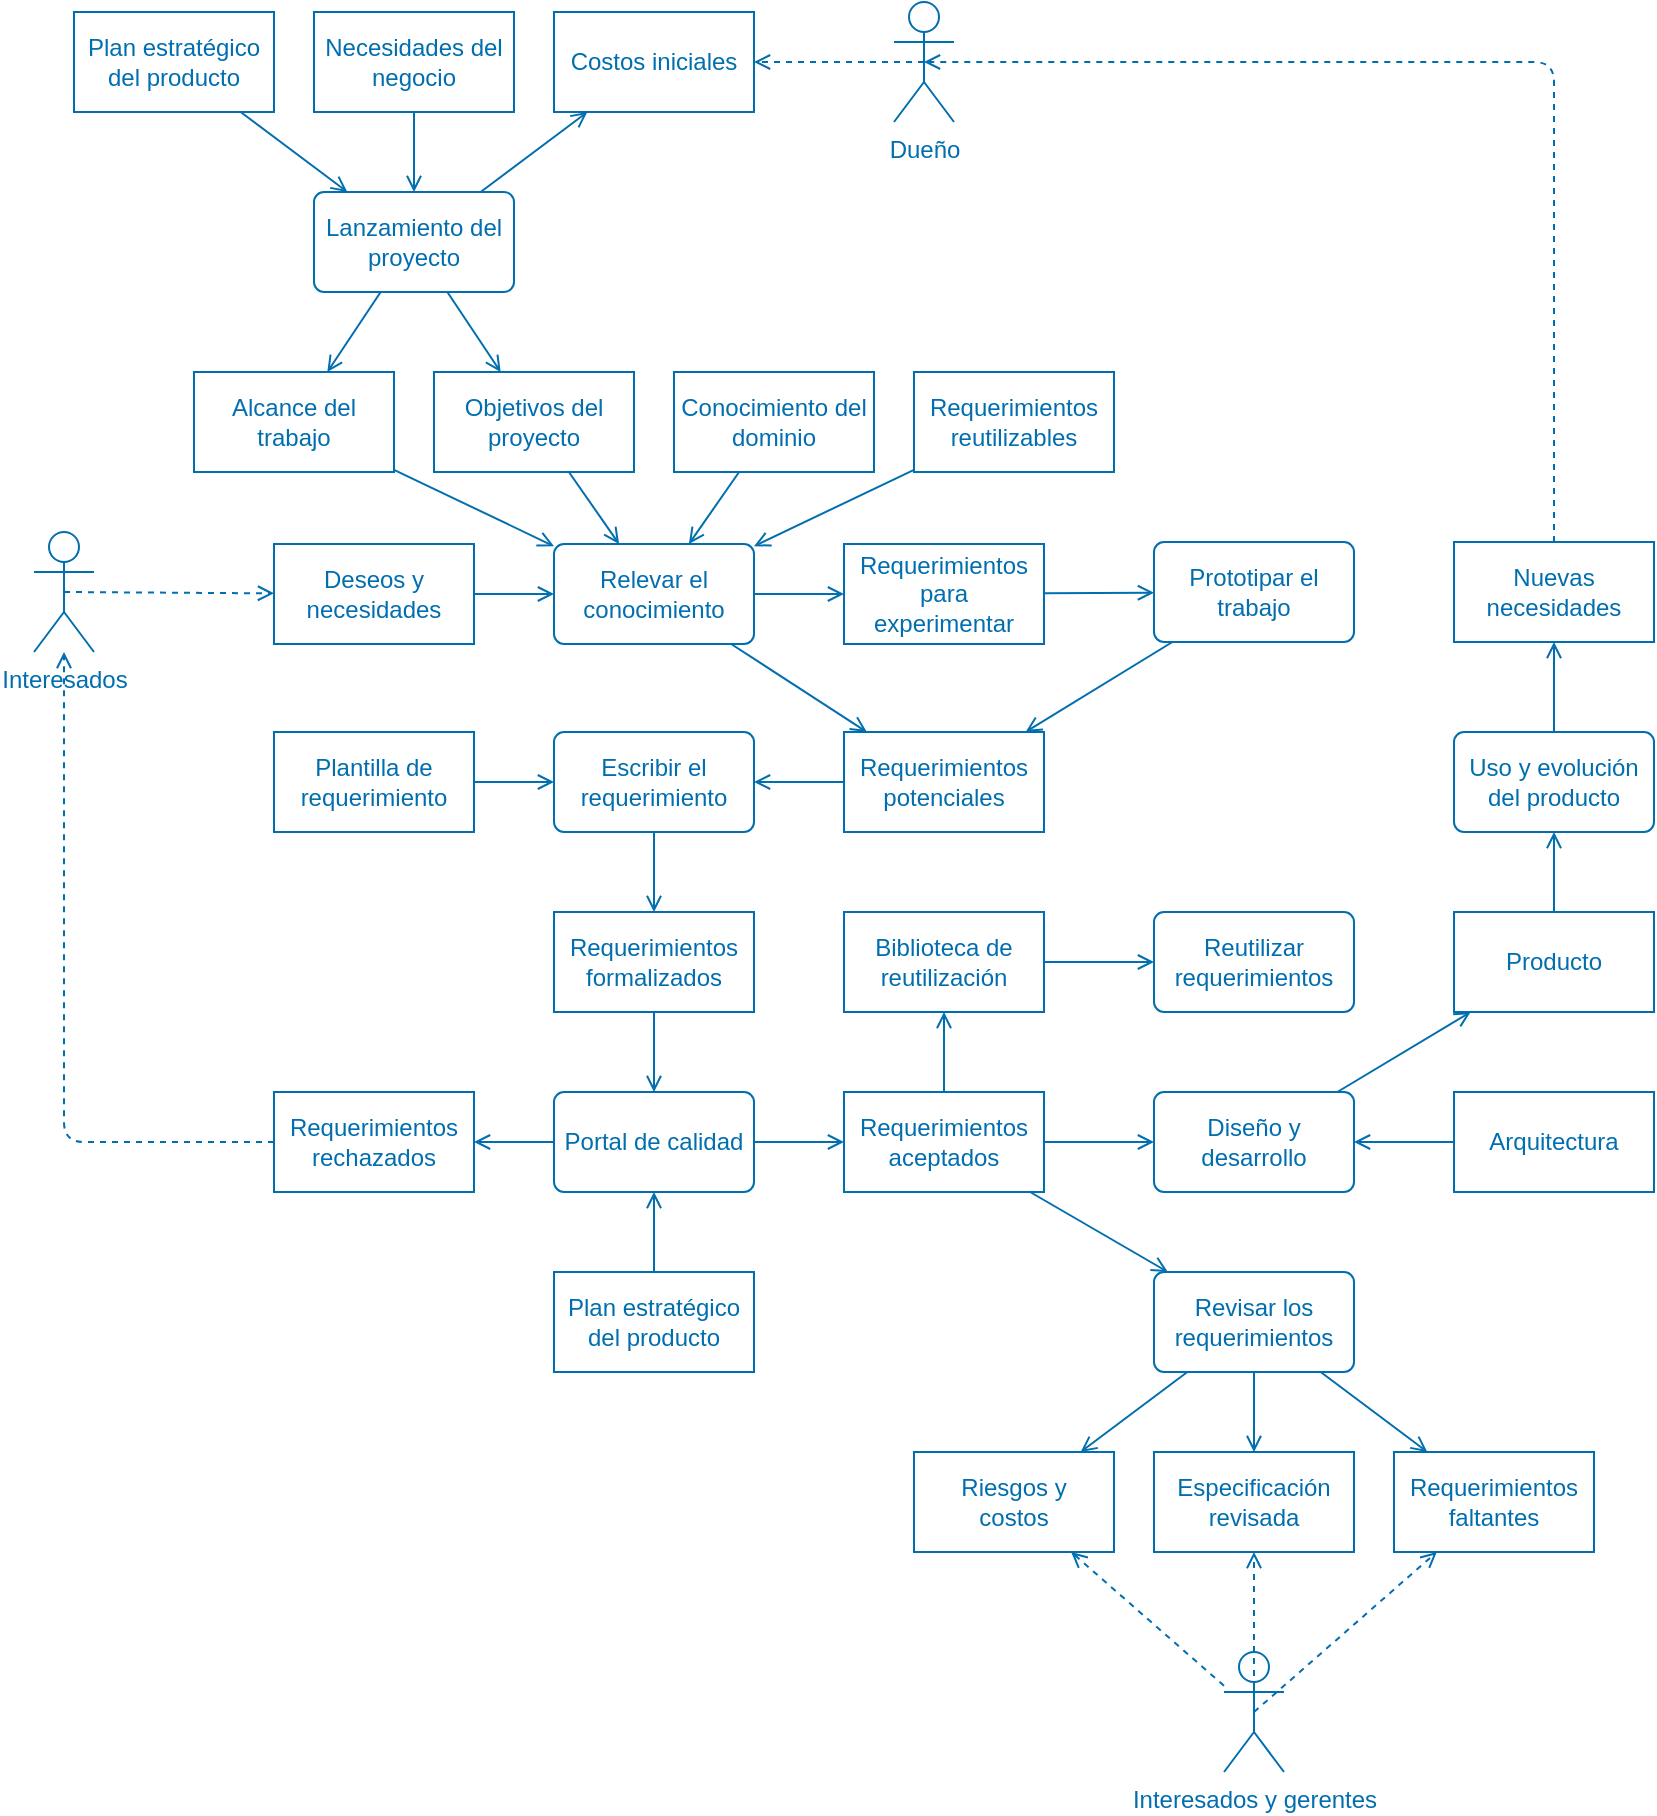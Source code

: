<mxfile>
    <diagram id="XKSSDiG02hcuoGeKfUXK" name="Page-1">
        <mxGraphModel dx="590" dy="544" grid="1" gridSize="10" guides="1" tooltips="1" connect="1" arrows="1" fold="1" page="1" pageScale="1" pageWidth="850" pageHeight="1100" math="0" shadow="0">
            <root>
                <mxCell id="0"/>
                <mxCell id="1" parent="0"/>
                <mxCell id="2" value="Lanzamiento del proyecto" style="html=1;align=center;verticalAlign=middle;rounded=1;absoluteArcSize=1;arcSize=10;dashed=0;fillColor=none;fontColor=#006EAF;strokeColor=#006EAF;whiteSpace=wrap;" parent="1" vertex="1">
                    <mxGeometry x="160" y="130" width="100" height="50" as="geometry"/>
                </mxCell>
                <mxCell id="3" value="Costos iniciales" style="html=1;dashed=0;whitespace=wrap;fillColor=none;fontColor=#006EAF;strokeColor=#006EAF;whiteSpace=wrap;" parent="1" vertex="1">
                    <mxGeometry x="280" y="40" width="100" height="50" as="geometry"/>
                </mxCell>
                <mxCell id="10" style="edgeStyle=none;html=1;fontColor=#006EAF;endArrow=open;endFill=0;fillColor=#1ba1e2;strokeColor=#006EAF;" parent="1" source="4" target="2" edge="1">
                    <mxGeometry relative="1" as="geometry"/>
                </mxCell>
                <mxCell id="4" value="Plan estratégico del producto" style="html=1;dashed=0;whitespace=wrap;fillColor=none;fontColor=#006EAF;strokeColor=#006EAF;whiteSpace=wrap;" parent="1" vertex="1">
                    <mxGeometry x="40" y="40" width="100" height="50" as="geometry"/>
                </mxCell>
                <mxCell id="5" value="Necesidades del negocio" style="html=1;dashed=0;whitespace=wrap;fillColor=none;fontColor=#006EAF;strokeColor=#006EAF;whiteSpace=wrap;spacingLeft=4;spacingRight=4;" parent="1" vertex="1">
                    <mxGeometry x="160" y="40" width="100" height="50" as="geometry"/>
                </mxCell>
                <mxCell id="6" value="Dueño" style="shape=umlActor;verticalLabelPosition=bottom;verticalAlign=top;html=1;outlineConnect=0;fillColor=none;fontColor=#006EAF;strokeColor=#006EAF;" parent="1" vertex="1">
                    <mxGeometry x="450" y="35" width="30" height="60" as="geometry"/>
                </mxCell>
                <mxCell id="7" value="" style="endArrow=open;html=1;rounded=0;align=center;verticalAlign=bottom;dashed=1;endFill=0;labelBackgroundColor=none;exitX=0.5;exitY=0.5;exitDx=0;exitDy=0;exitPerimeter=0;fillColor=#1ba1e2;strokeColor=#006EAF;" parent="1" source="6" target="3" edge="1">
                    <mxGeometry relative="1" as="geometry">
                        <mxPoint x="250" y="200" as="sourcePoint"/>
                        <mxPoint x="410" y="200" as="targetPoint"/>
                    </mxGeometry>
                </mxCell>
                <mxCell id="8" value="" style="resizable=0;html=1;align=center;verticalAlign=top;labelBackgroundColor=none;" parent="7" connectable="0" vertex="1">
                    <mxGeometry relative="1" as="geometry"/>
                </mxCell>
                <mxCell id="11" style="edgeStyle=none;html=1;fontColor=#006EAF;endArrow=open;endFill=0;fillColor=#1ba1e2;strokeColor=#006EAF;" parent="1" source="5" target="2" edge="1">
                    <mxGeometry relative="1" as="geometry">
                        <mxPoint x="137.5" y="100" as="sourcePoint"/>
                        <mxPoint x="182.5" y="130" as="targetPoint"/>
                    </mxGeometry>
                </mxCell>
                <mxCell id="12" style="edgeStyle=none;html=1;fontColor=#006EAF;endArrow=open;endFill=0;fillColor=#1ba1e2;strokeColor=#006EAF;" parent="1" source="2" target="3" edge="1">
                    <mxGeometry relative="1" as="geometry">
                        <mxPoint x="147.5" y="110" as="sourcePoint"/>
                        <mxPoint x="192.5" y="140" as="targetPoint"/>
                    </mxGeometry>
                </mxCell>
                <mxCell id="13" style="edgeStyle=none;html=1;fontColor=#006EAF;endArrow=open;endFill=0;fillColor=#1ba1e2;strokeColor=#006EAF;" parent="1" source="43" target="41" edge="1">
                    <mxGeometry relative="1" as="geometry">
                        <mxPoint x="67.5" y="520" as="sourcePoint"/>
                        <mxPoint x="112.5" y="550" as="targetPoint"/>
                    </mxGeometry>
                </mxCell>
                <mxCell id="16" value="Objetivos del proyecto" style="html=1;dashed=0;whitespace=wrap;fillColor=none;fontColor=#006EAF;strokeColor=#006EAF;whiteSpace=wrap;" parent="1" vertex="1">
                    <mxGeometry x="220" y="220" width="100" height="50" as="geometry"/>
                </mxCell>
                <mxCell id="17" value="Alcance del trabajo" style="html=1;dashed=0;whitespace=wrap;fillColor=none;fontColor=#006EAF;strokeColor=#006EAF;whiteSpace=wrap;" parent="1" vertex="1">
                    <mxGeometry x="100" y="220" width="100" height="50" as="geometry"/>
                </mxCell>
                <mxCell id="19" style="edgeStyle=none;html=1;fontColor=#006EAF;endArrow=open;endFill=0;fillColor=#1ba1e2;strokeColor=#006EAF;" parent="1" source="2" target="17" edge="1">
                    <mxGeometry relative="1" as="geometry">
                        <mxPoint x="77.5" y="500" as="sourcePoint"/>
                        <mxPoint x="122.5" y="530" as="targetPoint"/>
                    </mxGeometry>
                </mxCell>
                <mxCell id="20" style="edgeStyle=none;html=1;fontColor=#006EAF;endArrow=open;endFill=0;fillColor=#1ba1e2;strokeColor=#006EAF;" parent="1" source="2" target="16" edge="1">
                    <mxGeometry relative="1" as="geometry">
                        <mxPoint x="201.25" y="190" as="sourcePoint"/>
                        <mxPoint x="178.75" y="220" as="targetPoint"/>
                    </mxGeometry>
                </mxCell>
                <mxCell id="21" value="Relevar el conocimiento" style="html=1;align=center;verticalAlign=middle;rounded=1;absoluteArcSize=1;arcSize=10;dashed=0;fillColor=none;fontColor=#006EAF;strokeColor=#006EAF;whiteSpace=wrap;" parent="1" vertex="1">
                    <mxGeometry x="280" y="306" width="100" height="50" as="geometry"/>
                </mxCell>
                <mxCell id="22" value="Conocimiento del dominio" style="html=1;dashed=0;whitespace=wrap;fillColor=none;fontColor=#006EAF;strokeColor=#006EAF;whiteSpace=wrap;" parent="1" vertex="1">
                    <mxGeometry x="340" y="220" width="100" height="50" as="geometry"/>
                </mxCell>
                <mxCell id="23" value="Requerimientos reutilizables" style="html=1;dashed=0;whitespace=wrap;fillColor=none;fontColor=#006EAF;strokeColor=#006EAF;whiteSpace=wrap;" parent="1" vertex="1">
                    <mxGeometry x="460" y="220" width="100" height="50" as="geometry"/>
                </mxCell>
                <mxCell id="24" style="edgeStyle=none;html=1;fontColor=#006EAF;endArrow=open;endFill=0;fillColor=#1ba1e2;strokeColor=#006EAF;" parent="1" source="17" target="21" edge="1">
                    <mxGeometry relative="1" as="geometry">
                        <mxPoint x="77.5" y="510" as="sourcePoint"/>
                        <mxPoint x="122.5" y="540" as="targetPoint"/>
                    </mxGeometry>
                </mxCell>
                <mxCell id="25" style="edgeStyle=none;html=1;fontColor=#006EAF;endArrow=open;endFill=0;fillColor=#1ba1e2;strokeColor=#006EAF;" parent="1" source="16" target="21" edge="1">
                    <mxGeometry relative="1" as="geometry">
                        <mxPoint x="87.5" y="520" as="sourcePoint"/>
                        <mxPoint x="132.5" y="550" as="targetPoint"/>
                    </mxGeometry>
                </mxCell>
                <mxCell id="26" style="edgeStyle=none;html=1;fontColor=#006EAF;endArrow=open;endFill=0;fillColor=#1ba1e2;strokeColor=#006EAF;" parent="1" source="22" target="21" edge="1">
                    <mxGeometry relative="1" as="geometry">
                        <mxPoint x="298.75" y="280" as="sourcePoint"/>
                        <mxPoint x="321.25" y="310" as="targetPoint"/>
                    </mxGeometry>
                </mxCell>
                <mxCell id="27" style="edgeStyle=none;html=1;fontColor=#006EAF;endArrow=open;endFill=0;fillColor=#1ba1e2;strokeColor=#006EAF;" parent="1" source="23" target="21" edge="1">
                    <mxGeometry relative="1" as="geometry">
                        <mxPoint x="381.25" y="280" as="sourcePoint"/>
                        <mxPoint x="358.75" y="310" as="targetPoint"/>
                    </mxGeometry>
                </mxCell>
                <mxCell id="29" value="Deseos y necesidades" style="html=1;dashed=0;whitespace=wrap;fillColor=none;fontColor=#006EAF;strokeColor=#006EAF;whiteSpace=wrap;" parent="1" vertex="1">
                    <mxGeometry x="140" y="306" width="100" height="50" as="geometry"/>
                </mxCell>
                <mxCell id="30" value="Interesados" style="shape=umlActor;verticalLabelPosition=bottom;verticalAlign=top;html=1;outlineConnect=0;fillColor=none;fontColor=#006EAF;strokeColor=#006EAF;" parent="1" vertex="1">
                    <mxGeometry x="20" y="300" width="30" height="60" as="geometry"/>
                </mxCell>
                <mxCell id="31" value="" style="endArrow=open;html=1;rounded=0;align=center;verticalAlign=bottom;dashed=1;endFill=0;labelBackgroundColor=none;exitX=0.5;exitY=0.5;exitDx=0;exitDy=0;exitPerimeter=0;fillColor=#1ba1e2;strokeColor=#006EAF;" parent="1" source="30" target="29" edge="1">
                    <mxGeometry relative="1" as="geometry">
                        <mxPoint x="475" y="101" as="sourcePoint"/>
                        <mxPoint x="390" y="101" as="targetPoint"/>
                    </mxGeometry>
                </mxCell>
                <mxCell id="32" value="" style="resizable=0;html=1;align=center;verticalAlign=top;labelBackgroundColor=none;" parent="31" connectable="0" vertex="1">
                    <mxGeometry relative="1" as="geometry"/>
                </mxCell>
                <mxCell id="33" style="edgeStyle=none;html=1;fontColor=#006EAF;endArrow=open;endFill=0;fillColor=#1ba1e2;strokeColor=#006EAF;" parent="1" source="29" target="21" edge="1">
                    <mxGeometry relative="1" as="geometry">
                        <mxPoint x="210" y="283.222" as="sourcePoint"/>
                        <mxPoint x="290" y="318.778" as="targetPoint"/>
                    </mxGeometry>
                </mxCell>
                <mxCell id="34" value="Requerimientos para experimentar" style="html=1;dashed=0;whitespace=wrap;fillColor=none;fontColor=#006EAF;strokeColor=#006EAF;whiteSpace=wrap;spacingLeft=4;spacingRight=4;" parent="1" vertex="1">
                    <mxGeometry x="425" y="306" width="100" height="50" as="geometry"/>
                </mxCell>
                <mxCell id="35" style="edgeStyle=none;html=1;fontColor=#006EAF;endArrow=open;endFill=0;fillColor=#1ba1e2;strokeColor=#006EAF;" parent="1" source="21" target="34" edge="1">
                    <mxGeometry relative="1" as="geometry">
                        <mxPoint x="77.5" y="516" as="sourcePoint"/>
                        <mxPoint x="122.5" y="546" as="targetPoint"/>
                    </mxGeometry>
                </mxCell>
                <mxCell id="36" value="Prototipar el trabajo" style="html=1;align=center;verticalAlign=middle;rounded=1;absoluteArcSize=1;arcSize=10;dashed=0;fillColor=none;fontColor=#006EAF;strokeColor=#006EAF;whiteSpace=wrap;" parent="1" vertex="1">
                    <mxGeometry x="580" y="305" width="100" height="50" as="geometry"/>
                </mxCell>
                <mxCell id="37" style="edgeStyle=none;html=1;fontColor=#006EAF;endArrow=open;endFill=0;fillColor=#1ba1e2;strokeColor=#006EAF;" parent="1" source="34" target="36" edge="1">
                    <mxGeometry relative="1" as="geometry">
                        <mxPoint x="355" y="341" as="sourcePoint"/>
                        <mxPoint x="435" y="341" as="targetPoint"/>
                    </mxGeometry>
                </mxCell>
                <mxCell id="38" value="Requerimientos potenciales" style="html=1;dashed=0;whitespace=wrap;fillColor=none;fontColor=#006EAF;strokeColor=#006EAF;whiteSpace=wrap;spacingLeft=4;spacingRight=4;" parent="1" vertex="1">
                    <mxGeometry x="425" y="400" width="100" height="50" as="geometry"/>
                </mxCell>
                <mxCell id="39" style="edgeStyle=none;html=1;fontColor=#006EAF;endArrow=open;endFill=0;fillColor=#1ba1e2;strokeColor=#006EAF;" parent="1" source="21" target="38" edge="1">
                    <mxGeometry relative="1" as="geometry">
                        <mxPoint x="390" y="341" as="sourcePoint"/>
                        <mxPoint x="470" y="341" as="targetPoint"/>
                    </mxGeometry>
                </mxCell>
                <mxCell id="40" style="edgeStyle=none;html=1;fontColor=#006EAF;endArrow=open;endFill=0;fillColor=#1ba1e2;strokeColor=#006EAF;" parent="1" source="36" target="38" edge="1">
                    <mxGeometry relative="1" as="geometry">
                        <mxPoint x="355" y="363.222" as="sourcePoint"/>
                        <mxPoint x="435" y="398.778" as="targetPoint"/>
                    </mxGeometry>
                </mxCell>
                <mxCell id="41" value="Escribir el requerimiento" style="html=1;align=center;verticalAlign=middle;rounded=1;absoluteArcSize=1;arcSize=10;dashed=0;fillColor=none;fontColor=#006EAF;strokeColor=#006EAF;whiteSpace=wrap;" parent="1" vertex="1">
                    <mxGeometry x="280" y="400" width="100" height="50" as="geometry"/>
                </mxCell>
                <mxCell id="42" style="edgeStyle=none;html=1;fontColor=#006EAF;endArrow=open;endFill=0;fillColor=#1ba1e2;strokeColor=#006EAF;" parent="1" source="38" target="41" edge="1">
                    <mxGeometry relative="1" as="geometry">
                        <mxPoint x="390" y="377.222" as="sourcePoint"/>
                        <mxPoint x="470" y="412.778" as="targetPoint"/>
                    </mxGeometry>
                </mxCell>
                <mxCell id="43" value="Plantilla de requerimiento" style="html=1;dashed=0;whitespace=wrap;fillColor=none;fontColor=#006EAF;strokeColor=#006EAF;whiteSpace=wrap;" parent="1" vertex="1">
                    <mxGeometry x="140" y="400" width="100" height="50" as="geometry"/>
                </mxCell>
                <mxCell id="44" value="Portal de calidad" style="html=1;align=center;verticalAlign=middle;rounded=1;absoluteArcSize=1;arcSize=10;dashed=0;fillColor=none;fontColor=#006EAF;strokeColor=#006EAF;whiteSpace=wrap;" parent="1" vertex="1">
                    <mxGeometry x="280" y="580" width="100" height="50" as="geometry"/>
                </mxCell>
                <mxCell id="45" value="Requerimientos formalizados" style="html=1;dashed=0;whitespace=wrap;fillColor=none;fontColor=#006EAF;strokeColor=#006EAF;whiteSpace=wrap;spacingLeft=4;spacingRight=4;" parent="1" vertex="1">
                    <mxGeometry x="280" y="490" width="100" height="50" as="geometry"/>
                </mxCell>
                <mxCell id="46" style="edgeStyle=none;html=1;fontColor=#006EAF;endArrow=open;endFill=0;fillColor=#1ba1e2;strokeColor=#006EAF;" parent="1" source="41" target="45" edge="1">
                    <mxGeometry relative="1" as="geometry">
                        <mxPoint x="250" y="435" as="sourcePoint"/>
                        <mxPoint x="290" y="435" as="targetPoint"/>
                    </mxGeometry>
                </mxCell>
                <mxCell id="47" style="edgeStyle=none;html=1;fontColor=#006EAF;endArrow=open;endFill=0;fillColor=#1ba1e2;strokeColor=#006EAF;" parent="1" source="45" target="44" edge="1">
                    <mxGeometry relative="1" as="geometry">
                        <mxPoint x="340" y="520" as="sourcePoint"/>
                        <mxPoint x="340" y="500" as="targetPoint"/>
                    </mxGeometry>
                </mxCell>
                <mxCell id="48" value="Requerimientos rechazados" style="html=1;dashed=0;whitespace=wrap;fillColor=none;fontColor=#006EAF;strokeColor=#006EAF;whiteSpace=wrap;spacingLeft=4;spacingRight=4;" parent="1" vertex="1">
                    <mxGeometry x="140" y="580" width="100" height="50" as="geometry"/>
                </mxCell>
                <mxCell id="49" style="edgeStyle=none;html=1;fontColor=#006EAF;endArrow=open;endFill=0;fillColor=#1ba1e2;strokeColor=#006EAF;" parent="1" source="44" target="48" edge="1">
                    <mxGeometry relative="1" as="geometry">
                        <mxPoint x="340" y="560" as="sourcePoint"/>
                        <mxPoint x="340" y="590" as="targetPoint"/>
                    </mxGeometry>
                </mxCell>
                <mxCell id="50" value="" style="endArrow=open;html=1;rounded=1;align=center;verticalAlign=bottom;dashed=1;endFill=0;labelBackgroundColor=none;fillColor=#1ba1e2;strokeColor=#006EAF;" parent="1" source="48" target="30" edge="1">
                    <mxGeometry relative="1" as="geometry">
                        <mxPoint x="195" y="666" as="sourcePoint"/>
                        <mxPoint x="110" y="666" as="targetPoint"/>
                        <Array as="points">
                            <mxPoint x="35" y="605"/>
                        </Array>
                    </mxGeometry>
                </mxCell>
                <mxCell id="51" value="" style="resizable=0;html=1;align=center;verticalAlign=top;labelBackgroundColor=none;" parent="50" connectable="0" vertex="1">
                    <mxGeometry relative="1" as="geometry"/>
                </mxCell>
                <mxCell id="52" value="Plan estratégico del producto" style="html=1;dashed=0;whitespace=wrap;fillColor=none;fontColor=#006EAF;strokeColor=#006EAF;whiteSpace=wrap;" parent="1" vertex="1">
                    <mxGeometry x="280" y="670" width="100" height="50" as="geometry"/>
                </mxCell>
                <mxCell id="53" style="edgeStyle=none;html=1;fontColor=#006EAF;endArrow=open;endFill=0;fillColor=#1ba1e2;strokeColor=#006EAF;" parent="1" source="52" target="44" edge="1">
                    <mxGeometry relative="1" as="geometry">
                        <mxPoint x="290" y="615" as="sourcePoint"/>
                        <mxPoint x="320" y="620" as="targetPoint"/>
                    </mxGeometry>
                </mxCell>
                <mxCell id="54" value="Requerimientos aceptados" style="html=1;dashed=0;whitespace=wrap;fillColor=none;fontColor=#006EAF;strokeColor=#006EAF;whiteSpace=wrap;spacingLeft=4;spacingRight=4;" parent="1" vertex="1">
                    <mxGeometry x="425" y="580" width="100" height="50" as="geometry"/>
                </mxCell>
                <mxCell id="55" style="edgeStyle=none;html=1;fontColor=#006EAF;endArrow=open;endFill=0;fillColor=#1ba1e2;strokeColor=#006EAF;" parent="1" source="44" target="54" edge="1">
                    <mxGeometry relative="1" as="geometry">
                        <mxPoint x="340" y="670" as="sourcePoint"/>
                        <mxPoint x="340" y="640" as="targetPoint"/>
                    </mxGeometry>
                </mxCell>
                <mxCell id="56" value="Biblioteca de reutilización" style="html=1;dashed=0;whitespace=wrap;fillColor=none;fontColor=#006EAF;strokeColor=#006EAF;whiteSpace=wrap;spacingLeft=4;spacingRight=4;" parent="1" vertex="1">
                    <mxGeometry x="425" y="490" width="100" height="50" as="geometry"/>
                </mxCell>
                <mxCell id="57" value="Reutilizar requerimientos" style="html=1;align=center;verticalAlign=middle;rounded=1;absoluteArcSize=1;arcSize=10;dashed=0;fillColor=none;fontColor=#006EAF;strokeColor=#006EAF;whiteSpace=wrap;" parent="1" vertex="1">
                    <mxGeometry x="580" y="490" width="100" height="50" as="geometry"/>
                </mxCell>
                <mxCell id="58" style="edgeStyle=none;html=1;fontColor=#006EAF;endArrow=open;endFill=0;fillColor=#1ba1e2;strokeColor=#006EAF;" parent="1" source="56" target="57" edge="1">
                    <mxGeometry relative="1" as="geometry">
                        <mxPoint x="340" y="680" as="sourcePoint"/>
                        <mxPoint x="340" y="640" as="targetPoint"/>
                    </mxGeometry>
                </mxCell>
                <mxCell id="59" style="edgeStyle=none;html=1;fontColor=#006EAF;endArrow=open;endFill=0;fillColor=#1ba1e2;strokeColor=#006EAF;" parent="1" source="54" target="56" edge="1">
                    <mxGeometry relative="1" as="geometry">
                        <mxPoint x="390" y="615" as="sourcePoint"/>
                        <mxPoint x="435" y="615" as="targetPoint"/>
                    </mxGeometry>
                </mxCell>
                <mxCell id="60" value="Revisar los requerimientos" style="html=1;align=center;verticalAlign=middle;rounded=1;absoluteArcSize=1;arcSize=10;dashed=0;fillColor=none;fontColor=#006EAF;strokeColor=#006EAF;whiteSpace=wrap;" parent="1" vertex="1">
                    <mxGeometry x="580" y="670" width="100" height="50" as="geometry"/>
                </mxCell>
                <mxCell id="61" value="Diseño y desarrollo" style="html=1;align=center;verticalAlign=middle;rounded=1;absoluteArcSize=1;arcSize=10;dashed=0;fillColor=none;fontColor=#006EAF;strokeColor=#006EAF;whiteSpace=wrap;" parent="1" vertex="1">
                    <mxGeometry x="580" y="580" width="100" height="50" as="geometry"/>
                </mxCell>
                <mxCell id="62" style="edgeStyle=none;html=1;fontColor=#006EAF;endArrow=open;endFill=0;fillColor=#1ba1e2;strokeColor=#006EAF;" parent="1" source="54" target="61" edge="1">
                    <mxGeometry relative="1" as="geometry">
                        <mxPoint x="485" y="590" as="sourcePoint"/>
                        <mxPoint x="485" y="550" as="targetPoint"/>
                    </mxGeometry>
                </mxCell>
                <mxCell id="63" style="edgeStyle=none;html=1;fontColor=#006EAF;endArrow=open;endFill=0;fillColor=#1ba1e2;strokeColor=#006EAF;" parent="1" source="54" target="60" edge="1">
                    <mxGeometry relative="1" as="geometry">
                        <mxPoint x="535" y="615" as="sourcePoint"/>
                        <mxPoint x="590" y="615" as="targetPoint"/>
                    </mxGeometry>
                </mxCell>
                <mxCell id="64" value="Interesados y gerentes" style="shape=umlActor;verticalLabelPosition=bottom;verticalAlign=top;html=1;outlineConnect=0;fillColor=none;fontColor=#006EAF;strokeColor=#006EAF;" parent="1" vertex="1">
                    <mxGeometry x="615" y="860" width="30" height="60" as="geometry"/>
                </mxCell>
                <mxCell id="65" value="Especificación revisada" style="html=1;dashed=0;whitespace=wrap;fillColor=none;fontColor=#006EAF;strokeColor=#006EAF;whiteSpace=wrap;" parent="1" vertex="1">
                    <mxGeometry x="580" y="760" width="100" height="50" as="geometry"/>
                </mxCell>
                <mxCell id="66" value="Riesgos y costos" style="html=1;dashed=0;whitespace=wrap;fillColor=none;fontColor=#006EAF;strokeColor=#006EAF;whiteSpace=wrap;spacingLeft=4;spacingRight=4;" parent="1" vertex="1">
                    <mxGeometry x="460" y="760" width="100" height="50" as="geometry"/>
                </mxCell>
                <mxCell id="67" value="Requerimientos faltantes" style="html=1;dashed=0;whitespace=wrap;fillColor=none;fontColor=#006EAF;strokeColor=#006EAF;whiteSpace=wrap;spacingLeft=4;spacingRight=4;" parent="1" vertex="1">
                    <mxGeometry x="700" y="760" width="100" height="50" as="geometry"/>
                </mxCell>
                <mxCell id="69" value="" style="endArrow=open;html=1;rounded=0;align=center;verticalAlign=bottom;dashed=1;endFill=0;labelBackgroundColor=none;fillColor=#1ba1e2;strokeColor=#006EAF;" parent="1" source="64" target="66" edge="1">
                    <mxGeometry relative="1" as="geometry">
                        <mxPoint x="195" y="720" as="sourcePoint"/>
                        <mxPoint x="110" y="720" as="targetPoint"/>
                    </mxGeometry>
                </mxCell>
                <mxCell id="70" value="" style="resizable=0;html=1;align=center;verticalAlign=top;labelBackgroundColor=none;" parent="69" connectable="0" vertex="1">
                    <mxGeometry relative="1" as="geometry"/>
                </mxCell>
                <mxCell id="71" value="" style="endArrow=open;html=1;rounded=0;align=center;verticalAlign=bottom;dashed=1;endFill=0;labelBackgroundColor=none;fillColor=#1ba1e2;strokeColor=#006EAF;exitX=0.5;exitY=0.5;exitDx=0;exitDy=0;exitPerimeter=0;" parent="1" source="64" target="65" edge="1">
                    <mxGeometry relative="1" as="geometry">
                        <mxPoint x="625" y="886.875" as="sourcePoint"/>
                        <mxPoint x="548.571" y="820" as="targetPoint"/>
                    </mxGeometry>
                </mxCell>
                <mxCell id="72" value="" style="resizable=0;html=1;align=center;verticalAlign=top;labelBackgroundColor=none;" parent="71" connectable="0" vertex="1">
                    <mxGeometry relative="1" as="geometry"/>
                </mxCell>
                <mxCell id="73" value="" style="endArrow=open;html=1;rounded=0;align=center;verticalAlign=bottom;dashed=1;endFill=0;labelBackgroundColor=none;fillColor=#1ba1e2;strokeColor=#006EAF;exitX=0.5;exitY=0.5;exitDx=0;exitDy=0;exitPerimeter=0;" parent="1" source="64" target="67" edge="1">
                    <mxGeometry relative="1" as="geometry">
                        <mxPoint x="640" y="900" as="sourcePoint"/>
                        <mxPoint x="640" y="820" as="targetPoint"/>
                    </mxGeometry>
                </mxCell>
                <mxCell id="74" value="" style="resizable=0;html=1;align=center;verticalAlign=top;labelBackgroundColor=none;" parent="73" connectable="0" vertex="1">
                    <mxGeometry relative="1" as="geometry"/>
                </mxCell>
                <mxCell id="75" style="edgeStyle=none;html=1;fontColor=#006EAF;endArrow=open;endFill=0;fillColor=#1ba1e2;strokeColor=#006EAF;" parent="1" source="60" target="65" edge="1">
                    <mxGeometry relative="1" as="geometry">
                        <mxPoint x="535" y="657.581" as="sourcePoint"/>
                        <mxPoint x="590" y="682.419" as="targetPoint"/>
                    </mxGeometry>
                </mxCell>
                <mxCell id="76" style="edgeStyle=none;html=1;fontColor=#006EAF;endArrow=open;endFill=0;fillColor=#1ba1e2;strokeColor=#006EAF;" parent="1" source="60" target="67" edge="1">
                    <mxGeometry relative="1" as="geometry">
                        <mxPoint x="640" y="730" as="sourcePoint"/>
                        <mxPoint x="640" y="770" as="targetPoint"/>
                    </mxGeometry>
                </mxCell>
                <mxCell id="77" style="edgeStyle=none;html=1;fontColor=#006EAF;endArrow=open;endFill=0;fillColor=#1ba1e2;strokeColor=#006EAF;" parent="1" source="60" target="66" edge="1">
                    <mxGeometry relative="1" as="geometry">
                        <mxPoint x="673.333" y="730" as="sourcePoint"/>
                        <mxPoint x="726.667" y="770" as="targetPoint"/>
                    </mxGeometry>
                </mxCell>
                <mxCell id="78" value="Arquitectura" style="html=1;dashed=0;whitespace=wrap;fillColor=none;fontColor=#006EAF;strokeColor=#006EAF;whiteSpace=wrap;spacingLeft=4;spacingRight=4;" parent="1" vertex="1">
                    <mxGeometry x="730" y="580" width="100" height="50" as="geometry"/>
                </mxCell>
                <mxCell id="79" style="edgeStyle=none;html=1;fontColor=#006EAF;endArrow=open;endFill=0;fillColor=#1ba1e2;strokeColor=#006EAF;" parent="1" source="78" target="61" edge="1">
                    <mxGeometry relative="1" as="geometry">
                        <mxPoint x="535" y="615" as="sourcePoint"/>
                        <mxPoint x="590" y="615" as="targetPoint"/>
                    </mxGeometry>
                </mxCell>
                <mxCell id="80" value="Producto" style="html=1;dashed=0;whitespace=wrap;fillColor=none;fontColor=#006EAF;strokeColor=#006EAF;whiteSpace=wrap;spacingLeft=4;spacingRight=4;" parent="1" vertex="1">
                    <mxGeometry x="730" y="490" width="100" height="50" as="geometry"/>
                </mxCell>
                <mxCell id="81" style="edgeStyle=none;html=1;fontColor=#006EAF;endArrow=open;endFill=0;fillColor=#1ba1e2;strokeColor=#006EAF;" parent="1" source="61" target="80" edge="1">
                    <mxGeometry relative="1" as="geometry">
                        <mxPoint x="740" y="615" as="sourcePoint"/>
                        <mxPoint x="690" y="615" as="targetPoint"/>
                    </mxGeometry>
                </mxCell>
                <mxCell id="82" value="Uso y evolución del producto" style="html=1;align=center;verticalAlign=middle;rounded=1;absoluteArcSize=1;arcSize=10;dashed=0;fillColor=none;fontColor=#006EAF;strokeColor=#006EAF;whiteSpace=wrap;" parent="1" vertex="1">
                    <mxGeometry x="730" y="400" width="100" height="50" as="geometry"/>
                </mxCell>
                <mxCell id="83" style="edgeStyle=none;html=1;fontColor=#006EAF;endArrow=open;endFill=0;fillColor=#1ba1e2;strokeColor=#006EAF;" parent="1" source="80" target="82" edge="1">
                    <mxGeometry relative="1" as="geometry">
                        <mxPoint x="681.667" y="590" as="sourcePoint"/>
                        <mxPoint x="748.333" y="550" as="targetPoint"/>
                    </mxGeometry>
                </mxCell>
                <mxCell id="84" value="Nuevas necesidades" style="html=1;dashed=0;whitespace=wrap;fillColor=none;fontColor=#006EAF;strokeColor=#006EAF;whiteSpace=wrap;" parent="1" vertex="1">
                    <mxGeometry x="730" y="305" width="100" height="50" as="geometry"/>
                </mxCell>
                <mxCell id="85" style="edgeStyle=none;html=1;fontColor=#006EAF;endArrow=open;endFill=0;fillColor=#1ba1e2;strokeColor=#006EAF;" parent="1" source="82" target="84" edge="1">
                    <mxGeometry relative="1" as="geometry">
                        <mxPoint x="790" y="500" as="sourcePoint"/>
                        <mxPoint x="790" y="460" as="targetPoint"/>
                    </mxGeometry>
                </mxCell>
                <mxCell id="86" value="" style="endArrow=open;html=1;rounded=1;align=center;verticalAlign=bottom;dashed=1;endFill=0;labelBackgroundColor=none;fillColor=#1ba1e2;strokeColor=#006EAF;entryX=0.5;entryY=0.5;entryDx=0;entryDy=0;entryPerimeter=0;" parent="1" source="84" target="6" edge="1">
                    <mxGeometry relative="1" as="geometry">
                        <mxPoint x="475" y="75" as="sourcePoint"/>
                        <mxPoint x="390" y="75" as="targetPoint"/>
                        <Array as="points">
                            <mxPoint x="780" y="65"/>
                        </Array>
                    </mxGeometry>
                </mxCell>
                <mxCell id="87" value="" style="resizable=0;html=1;align=center;verticalAlign=top;labelBackgroundColor=none;" parent="86" connectable="0" vertex="1">
                    <mxGeometry relative="1" as="geometry"/>
                </mxCell>
            </root>
        </mxGraphModel>
    </diagram>
</mxfile>